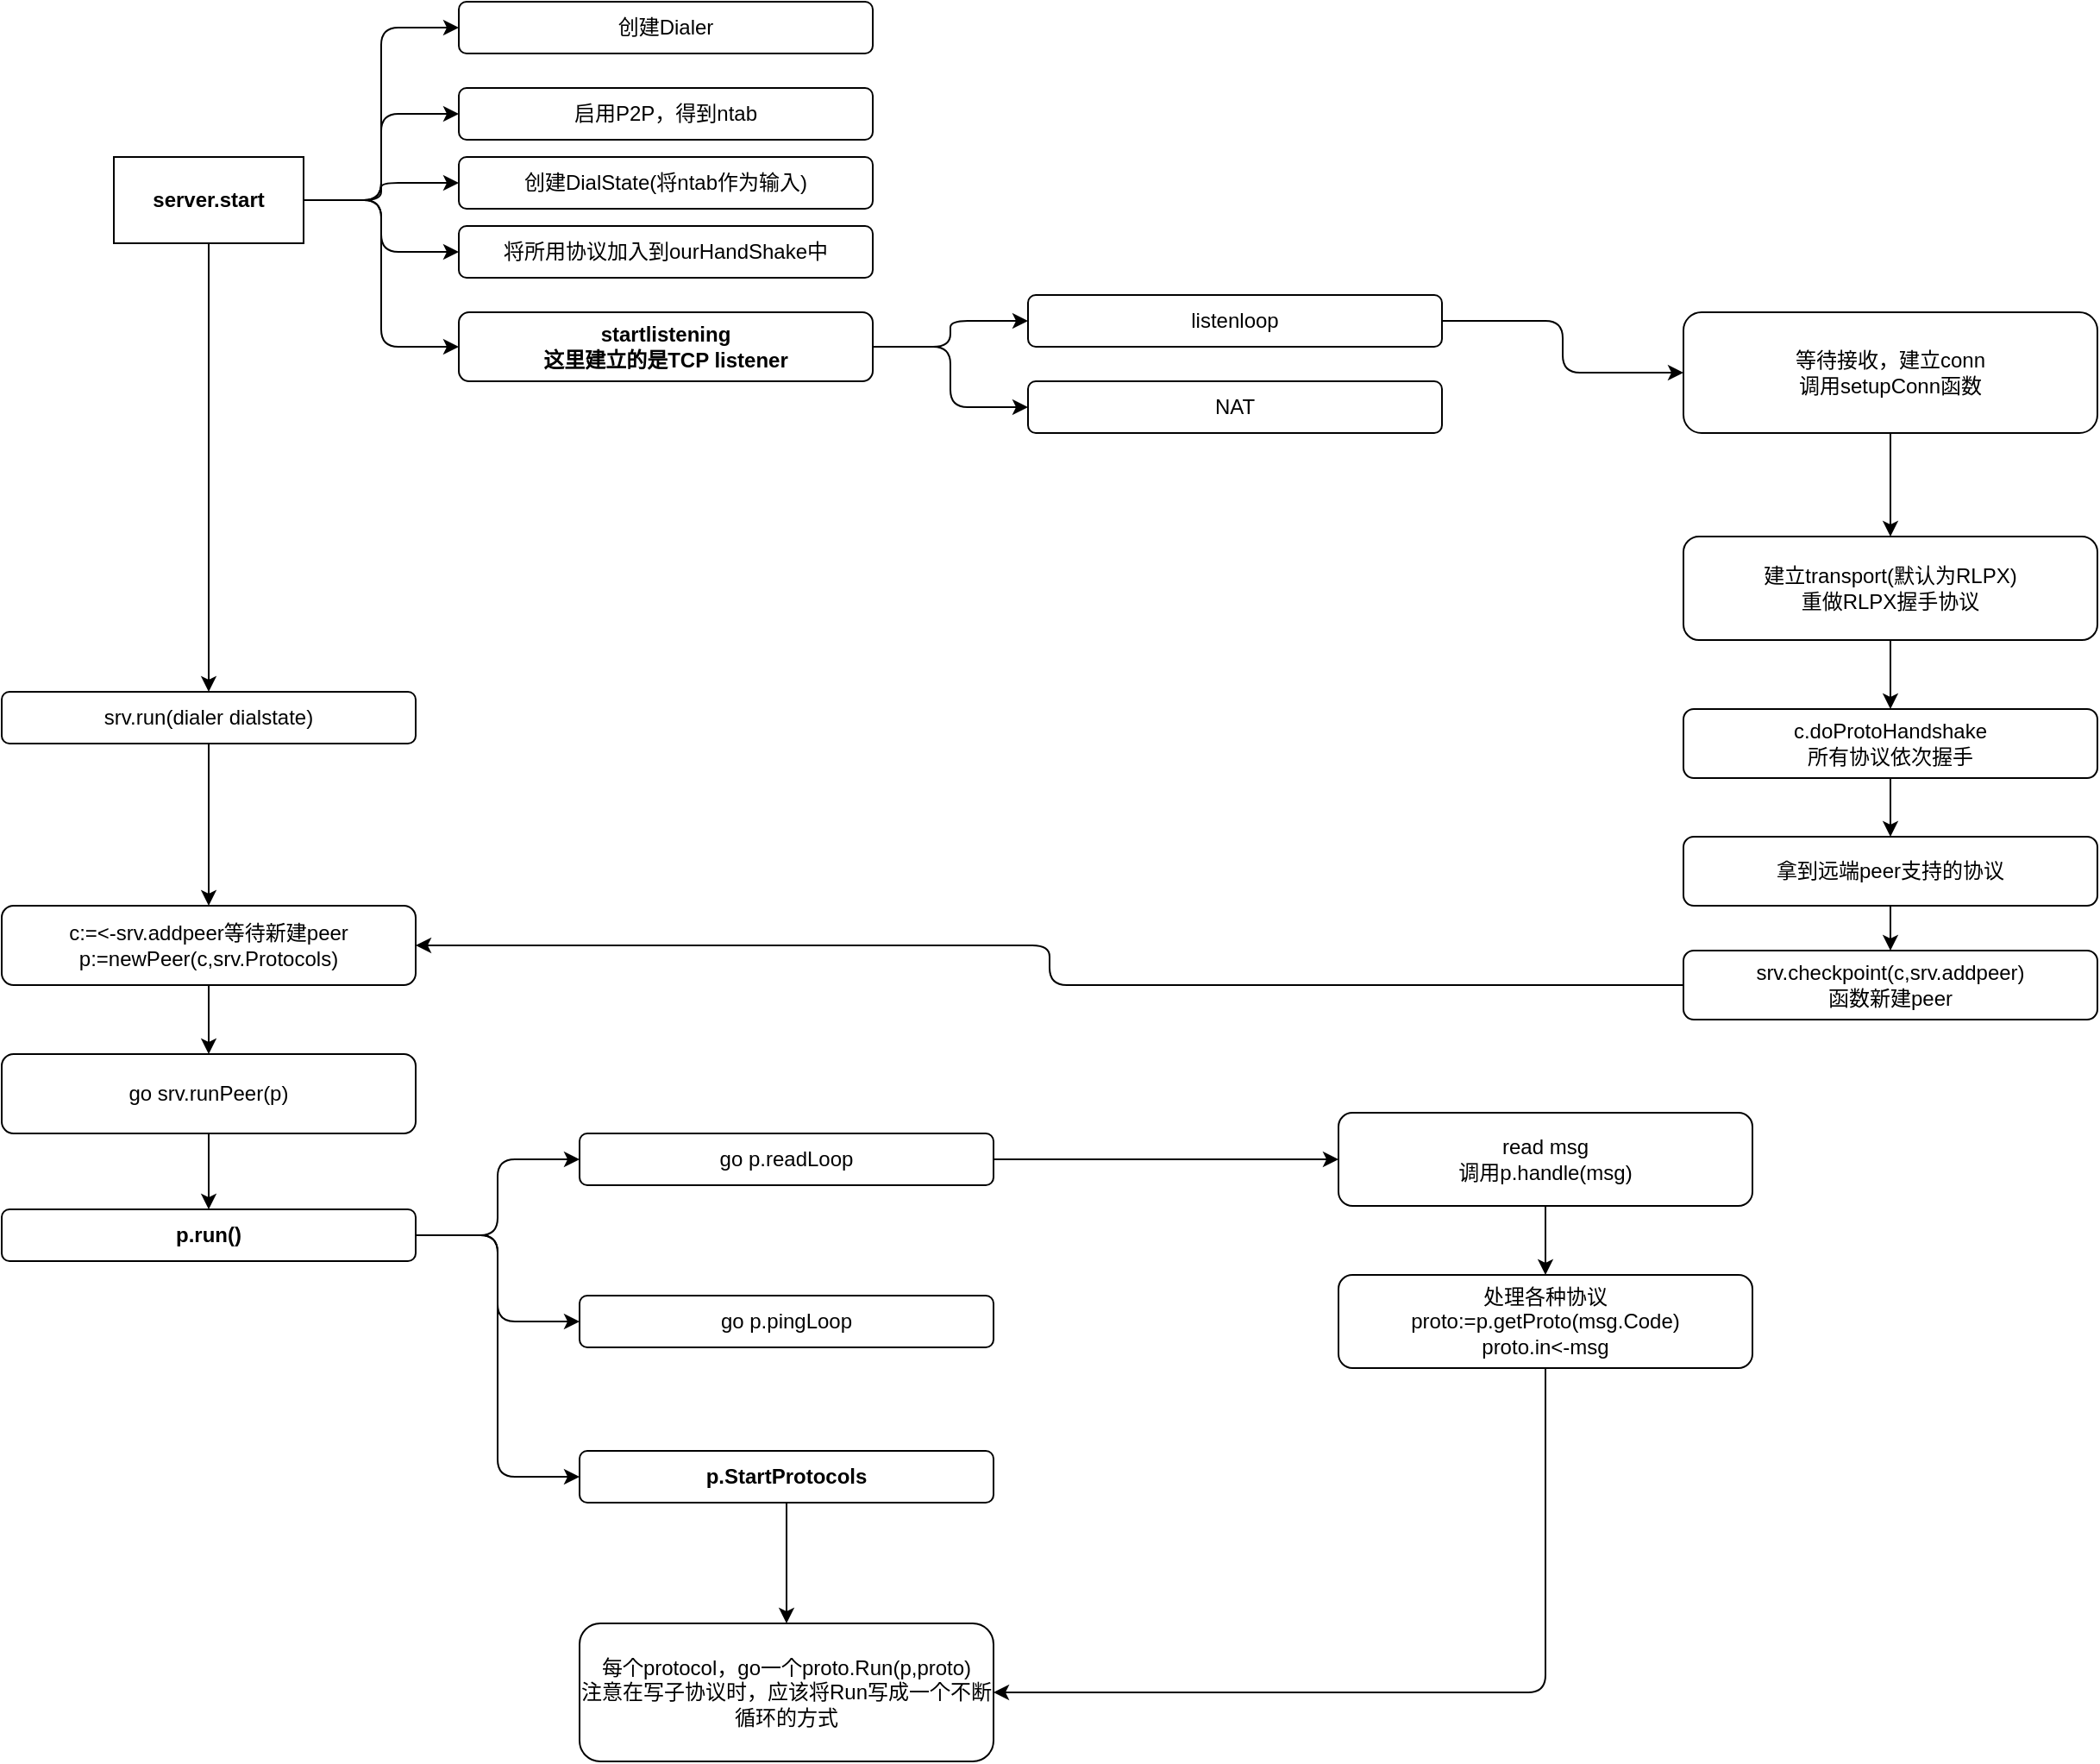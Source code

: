 <mxfile>
    <diagram id="vHzxa3z1fo3rj6KQOxbp" name="Page-1">
        <mxGraphModel dx="1995" dy="475" grid="1" gridSize="10" guides="1" tooltips="1" connect="1" arrows="1" fold="1" page="1" pageScale="1" pageWidth="827" pageHeight="1169" math="0" shadow="0">
            <root>
                <mxCell id="0"/>
                <mxCell id="1" parent="0"/>
                <mxCell id="10" style="edgeStyle=orthogonalEdgeStyle;html=1;exitX=1;exitY=0.5;exitDx=0;exitDy=0;entryX=0;entryY=0.5;entryDx=0;entryDy=0;" parent="1" source="2" target="3" edge="1">
                    <mxGeometry relative="1" as="geometry"/>
                </mxCell>
                <mxCell id="11" style="edgeStyle=orthogonalEdgeStyle;html=1;entryX=0;entryY=0.5;entryDx=0;entryDy=0;exitX=1;exitY=0.5;exitDx=0;exitDy=0;" parent="1" source="2" target="4" edge="1">
                    <mxGeometry relative="1" as="geometry"/>
                </mxCell>
                <mxCell id="12" style="edgeStyle=orthogonalEdgeStyle;html=1;exitX=1;exitY=0.5;exitDx=0;exitDy=0;entryX=0;entryY=0.5;entryDx=0;entryDy=0;" parent="1" source="2" target="5" edge="1">
                    <mxGeometry relative="1" as="geometry"/>
                </mxCell>
                <mxCell id="13" style="edgeStyle=orthogonalEdgeStyle;html=1;exitX=1;exitY=0.5;exitDx=0;exitDy=0;entryX=0;entryY=0.5;entryDx=0;entryDy=0;" parent="1" source="2" target="6" edge="1">
                    <mxGeometry relative="1" as="geometry"/>
                </mxCell>
                <mxCell id="14" style="edgeStyle=orthogonalEdgeStyle;html=1;exitX=1;exitY=0.5;exitDx=0;exitDy=0;entryX=0;entryY=0.5;entryDx=0;entryDy=0;" parent="1" source="2" target="7" edge="1">
                    <mxGeometry relative="1" as="geometry"/>
                </mxCell>
                <mxCell id="15" style="edgeStyle=none;html=1;exitX=0.5;exitY=1;exitDx=0;exitDy=0;entryX=0.5;entryY=0;entryDx=0;entryDy=0;" parent="1" source="2" target="8" edge="1">
                    <mxGeometry relative="1" as="geometry"/>
                </mxCell>
                <mxCell id="2" value="&lt;b&gt;server.start&lt;/b&gt;" style="rounded=0;whiteSpace=wrap;html=1;" parent="1" vertex="1">
                    <mxGeometry x="-190" y="190" width="110" height="50" as="geometry"/>
                </mxCell>
                <mxCell id="3" value="创建Dialer" style="rounded=1;whiteSpace=wrap;html=1;" parent="1" vertex="1">
                    <mxGeometry x="10" y="100" width="240" height="30" as="geometry"/>
                </mxCell>
                <mxCell id="4" value="启用P2P，得到ntab" style="rounded=1;whiteSpace=wrap;html=1;" parent="1" vertex="1">
                    <mxGeometry x="10" y="150" width="240" height="30" as="geometry"/>
                </mxCell>
                <mxCell id="5" value="创建DialState(将ntab作为输入)" style="rounded=1;whiteSpace=wrap;html=1;" parent="1" vertex="1">
                    <mxGeometry x="10" y="190" width="240" height="30" as="geometry"/>
                </mxCell>
                <mxCell id="6" value="将所用协议加入到ourHandShake中" style="rounded=1;whiteSpace=wrap;html=1;" parent="1" vertex="1">
                    <mxGeometry x="10" y="230" width="240" height="30" as="geometry"/>
                </mxCell>
                <mxCell id="20" style="edgeStyle=orthogonalEdgeStyle;html=1;exitX=1;exitY=0.5;exitDx=0;exitDy=0;entryX=0;entryY=0.5;entryDx=0;entryDy=0;" parent="1" source="7" target="9" edge="1">
                    <mxGeometry relative="1" as="geometry"/>
                </mxCell>
                <mxCell id="21" style="edgeStyle=orthogonalEdgeStyle;html=1;exitX=1;exitY=0.5;exitDx=0;exitDy=0;entryX=0;entryY=0.5;entryDx=0;entryDy=0;" parent="1" source="7" target="19" edge="1">
                    <mxGeometry relative="1" as="geometry"/>
                </mxCell>
                <mxCell id="7" value="&lt;b&gt;startlistening&lt;br&gt;这里建立的是TCP listener&lt;br&gt;&lt;/b&gt;" style="rounded=1;whiteSpace=wrap;html=1;" parent="1" vertex="1">
                    <mxGeometry x="10" y="280" width="240" height="40" as="geometry"/>
                </mxCell>
                <mxCell id="32" style="edgeStyle=orthogonalEdgeStyle;html=1;exitX=0.5;exitY=1;exitDx=0;exitDy=0;entryX=0.5;entryY=0;entryDx=0;entryDy=0;" parent="1" source="8" target="31" edge="1">
                    <mxGeometry relative="1" as="geometry"/>
                </mxCell>
                <mxCell id="8" value="srv.run(dialer dialstate)" style="rounded=1;whiteSpace=wrap;html=1;" parent="1" vertex="1">
                    <mxGeometry x="-255" y="500" width="240" height="30" as="geometry"/>
                </mxCell>
                <mxCell id="23" style="edgeStyle=orthogonalEdgeStyle;html=1;exitX=1;exitY=0.5;exitDx=0;exitDy=0;entryX=0;entryY=0.5;entryDx=0;entryDy=0;" parent="1" source="9" target="22" edge="1">
                    <mxGeometry relative="1" as="geometry"/>
                </mxCell>
                <mxCell id="9" value="listenloop" style="rounded=1;whiteSpace=wrap;html=1;" parent="1" vertex="1">
                    <mxGeometry x="340" y="270" width="240" height="30" as="geometry"/>
                </mxCell>
                <mxCell id="19" value="NAT" style="rounded=1;whiteSpace=wrap;html=1;" parent="1" vertex="1">
                    <mxGeometry x="340" y="320" width="240" height="30" as="geometry"/>
                </mxCell>
                <mxCell id="26" style="edgeStyle=orthogonalEdgeStyle;html=1;exitX=0.5;exitY=1;exitDx=0;exitDy=0;entryX=0.5;entryY=0;entryDx=0;entryDy=0;" parent="1" source="22" target="25" edge="1">
                    <mxGeometry relative="1" as="geometry"/>
                </mxCell>
                <mxCell id="22" value="等待接收，建立conn&lt;br&gt;调用setupConn函数" style="rounded=1;whiteSpace=wrap;html=1;" parent="1" vertex="1">
                    <mxGeometry x="720" y="280" width="240" height="70" as="geometry"/>
                </mxCell>
                <mxCell id="28" style="edgeStyle=orthogonalEdgeStyle;html=1;exitX=0.5;exitY=1;exitDx=0;exitDy=0;entryX=0.5;entryY=0;entryDx=0;entryDy=0;" parent="1" source="25" target="27" edge="1">
                    <mxGeometry relative="1" as="geometry"/>
                </mxCell>
                <mxCell id="25" value="建立transport(默认为RLPX)&lt;br&gt;重做RLPX握手协议" style="rounded=1;whiteSpace=wrap;html=1;" parent="1" vertex="1">
                    <mxGeometry x="720" y="410" width="240" height="60" as="geometry"/>
                </mxCell>
                <mxCell id="52" style="edgeStyle=none;html=1;exitX=0.5;exitY=1;exitDx=0;exitDy=0;entryX=0.5;entryY=0;entryDx=0;entryDy=0;" edge="1" parent="1" source="27" target="29">
                    <mxGeometry relative="1" as="geometry"/>
                </mxCell>
                <mxCell id="27" value="c.doProtoHandshake&lt;br&gt;所有协议依次握手" style="rounded=1;whiteSpace=wrap;html=1;" parent="1" vertex="1">
                    <mxGeometry x="720" y="510" width="240" height="40" as="geometry"/>
                </mxCell>
                <mxCell id="53" style="edgeStyle=none;html=1;exitX=0.5;exitY=1;exitDx=0;exitDy=0;entryX=0.5;entryY=0;entryDx=0;entryDy=0;" edge="1" parent="1" source="29" target="30">
                    <mxGeometry relative="1" as="geometry"/>
                </mxCell>
                <mxCell id="29" value="拿到远端peer支持的协议" style="rounded=1;whiteSpace=wrap;html=1;" parent="1" vertex="1">
                    <mxGeometry x="720" y="584" width="240" height="40" as="geometry"/>
                </mxCell>
                <mxCell id="33" style="edgeStyle=orthogonalEdgeStyle;html=1;exitX=0;exitY=0.5;exitDx=0;exitDy=0;entryX=1;entryY=0.5;entryDx=0;entryDy=0;" parent="1" source="30" target="31" edge="1">
                    <mxGeometry relative="1" as="geometry"/>
                </mxCell>
                <mxCell id="30" value="srv.checkpoint(c,srv.addpeer)&lt;br&gt;函数新建peer" style="rounded=1;whiteSpace=wrap;html=1;" parent="1" vertex="1">
                    <mxGeometry x="720" y="650" width="240" height="40" as="geometry"/>
                </mxCell>
                <mxCell id="35" style="edgeStyle=orthogonalEdgeStyle;html=1;exitX=0.5;exitY=1;exitDx=0;exitDy=0;" parent="1" source="31" target="34" edge="1">
                    <mxGeometry relative="1" as="geometry"/>
                </mxCell>
                <mxCell id="31" value="c:=&amp;lt;-srv.addpeer等待新建peer&lt;br&gt;p:=newPeer(c,srv.Protocols)" style="rounded=1;whiteSpace=wrap;html=1;" parent="1" vertex="1">
                    <mxGeometry x="-255" y="624" width="240" height="46" as="geometry"/>
                </mxCell>
                <mxCell id="42" style="edgeStyle=orthogonalEdgeStyle;html=1;exitX=0.5;exitY=1;exitDx=0;exitDy=0;entryX=0.5;entryY=0;entryDx=0;entryDy=0;" parent="1" source="34" target="36" edge="1">
                    <mxGeometry relative="1" as="geometry"/>
                </mxCell>
                <mxCell id="34" value="go srv.runPeer(p)" style="rounded=1;whiteSpace=wrap;html=1;" parent="1" vertex="1">
                    <mxGeometry x="-255" y="710" width="240" height="46" as="geometry"/>
                </mxCell>
                <mxCell id="43" style="edgeStyle=orthogonalEdgeStyle;html=1;exitX=1;exitY=0.5;exitDx=0;exitDy=0;entryX=0;entryY=0.5;entryDx=0;entryDy=0;" parent="1" source="36" target="37" edge="1">
                    <mxGeometry relative="1" as="geometry"/>
                </mxCell>
                <mxCell id="44" style="edgeStyle=orthogonalEdgeStyle;html=1;exitX=1;exitY=0.5;exitDx=0;exitDy=0;entryX=0;entryY=0.5;entryDx=0;entryDy=0;" parent="1" source="36" target="38" edge="1">
                    <mxGeometry relative="1" as="geometry"/>
                </mxCell>
                <mxCell id="45" style="edgeStyle=orthogonalEdgeStyle;html=1;exitX=1;exitY=0.5;exitDx=0;exitDy=0;entryX=0;entryY=0.5;entryDx=0;entryDy=0;" parent="1" source="36" target="39" edge="1">
                    <mxGeometry relative="1" as="geometry"/>
                </mxCell>
                <mxCell id="36" value="&lt;b&gt;p.run()&lt;/b&gt;" style="rounded=1;whiteSpace=wrap;html=1;" parent="1" vertex="1">
                    <mxGeometry x="-255" y="800" width="240" height="30" as="geometry"/>
                </mxCell>
                <mxCell id="46" style="edgeStyle=orthogonalEdgeStyle;html=1;exitX=1;exitY=0.5;exitDx=0;exitDy=0;entryX=0;entryY=0.5;entryDx=0;entryDy=0;" parent="1" source="37" target="40" edge="1">
                    <mxGeometry relative="1" as="geometry"/>
                </mxCell>
                <mxCell id="37" value="go p.readLoop" style="rounded=1;whiteSpace=wrap;html=1;" parent="1" vertex="1">
                    <mxGeometry x="80" y="756" width="240" height="30" as="geometry"/>
                </mxCell>
                <mxCell id="38" value="go p.pingLoop" style="rounded=1;whiteSpace=wrap;html=1;" parent="1" vertex="1">
                    <mxGeometry x="80" y="850" width="240" height="30" as="geometry"/>
                </mxCell>
                <mxCell id="51" style="edgeStyle=orthogonalEdgeStyle;html=1;exitX=0.5;exitY=1;exitDx=0;exitDy=0;entryX=0.5;entryY=0;entryDx=0;entryDy=0;" parent="1" source="39" target="49" edge="1">
                    <mxGeometry relative="1" as="geometry"/>
                </mxCell>
                <mxCell id="39" value="&lt;b&gt;p.StartProtocols&lt;/b&gt;" style="rounded=1;whiteSpace=wrap;html=1;" parent="1" vertex="1">
                    <mxGeometry x="80" y="940" width="240" height="30" as="geometry"/>
                </mxCell>
                <mxCell id="48" style="edgeStyle=orthogonalEdgeStyle;html=1;exitX=0.5;exitY=1;exitDx=0;exitDy=0;entryX=0.5;entryY=0;entryDx=0;entryDy=0;" parent="1" source="40" target="41" edge="1">
                    <mxGeometry relative="1" as="geometry"/>
                </mxCell>
                <mxCell id="40" value="read msg&lt;br&gt;调用p.handle(msg)" style="rounded=1;whiteSpace=wrap;html=1;" parent="1" vertex="1">
                    <mxGeometry x="520" y="744" width="240" height="54" as="geometry"/>
                </mxCell>
                <mxCell id="50" style="edgeStyle=orthogonalEdgeStyle;html=1;exitX=0.5;exitY=1;exitDx=0;exitDy=0;entryX=1;entryY=0.5;entryDx=0;entryDy=0;" parent="1" source="41" target="49" edge="1">
                    <mxGeometry relative="1" as="geometry"/>
                </mxCell>
                <mxCell id="41" value="处理各种协议&lt;br&gt;proto:=p.getProto(msg.Code)&lt;br&gt;proto.in&amp;lt;-msg" style="rounded=1;whiteSpace=wrap;html=1;" parent="1" vertex="1">
                    <mxGeometry x="520" y="838" width="240" height="54" as="geometry"/>
                </mxCell>
                <mxCell id="49" value="每个protocol，go一个proto.Run(p,proto)&lt;br&gt;注意在写子协议时，应该将Run写成一个不断循环的方式" style="rounded=1;whiteSpace=wrap;html=1;" parent="1" vertex="1">
                    <mxGeometry x="80" y="1040" width="240" height="80" as="geometry"/>
                </mxCell>
            </root>
        </mxGraphModel>
    </diagram>
</mxfile>